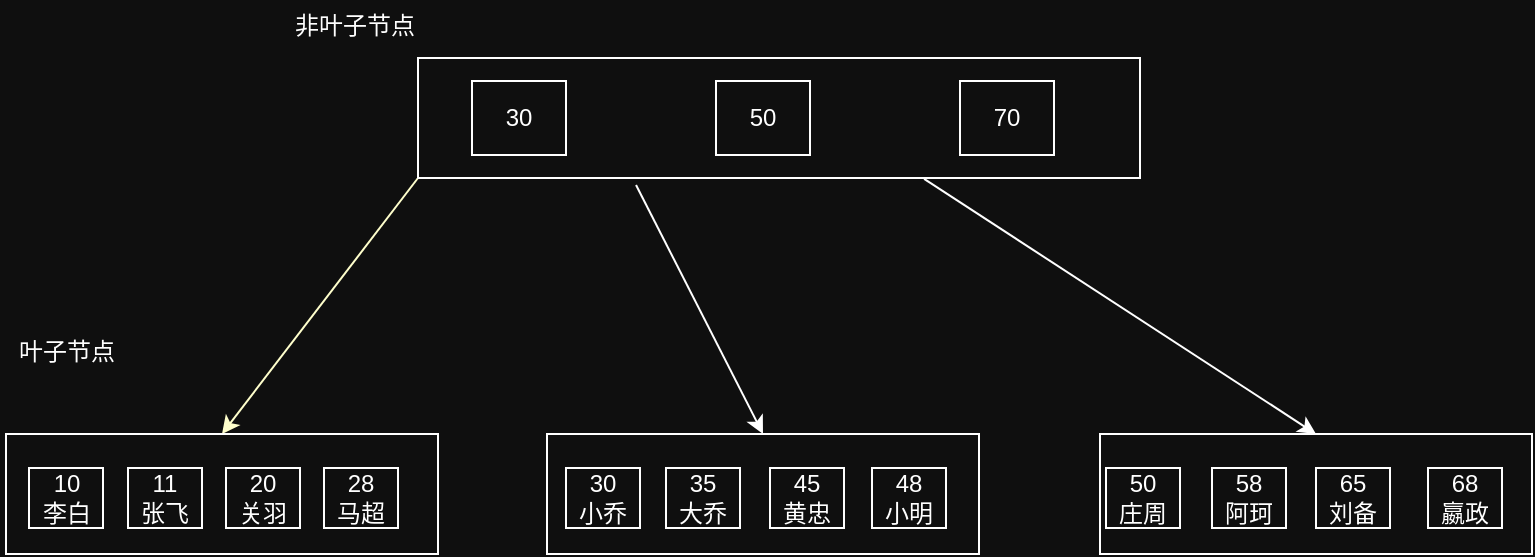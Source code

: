 <mxfile version="23.1.1" type="github">
  <diagram name="第 1 页" id="vVJrqXz9gkhbjth-ZRxl">
    <mxGraphModel dx="954" dy="639" grid="0" gridSize="10" guides="1" tooltips="1" connect="1" arrows="1" fold="1" page="1" pageScale="1" pageWidth="827" pageHeight="1169" background="#0F0F0F" math="0" shadow="0">
      <root>
        <mxCell id="0" />
        <mxCell id="1" parent="0" />
        <mxCell id="X_2a2CuoMz3cIkIntmHs-19" style="rounded=0;orthogonalLoop=1;jettySize=auto;html=1;exitX=0;exitY=1;exitDx=0;exitDy=0;entryX=0.5;entryY=0;entryDx=0;entryDy=0;strokeColor=#FFFFCC;" edge="1" parent="1" source="X_2a2CuoMz3cIkIntmHs-2" target="X_2a2CuoMz3cIkIntmHs-7">
          <mxGeometry relative="1" as="geometry" />
        </mxCell>
        <mxCell id="X_2a2CuoMz3cIkIntmHs-24" style="rounded=0;orthogonalLoop=1;jettySize=auto;html=1;exitX=0.302;exitY=1.058;exitDx=0;exitDy=0;strokeColor=#FFFFFF;exitPerimeter=0;entryX=0.5;entryY=0;entryDx=0;entryDy=0;" edge="1" parent="1" source="X_2a2CuoMz3cIkIntmHs-2" target="X_2a2CuoMz3cIkIntmHs-8">
          <mxGeometry relative="1" as="geometry" />
        </mxCell>
        <mxCell id="X_2a2CuoMz3cIkIntmHs-30" style="rounded=0;orthogonalLoop=1;jettySize=auto;html=1;exitX=0.701;exitY=1.008;exitDx=0;exitDy=0;entryX=0.5;entryY=0;entryDx=0;entryDy=0;strokeColor=#FFFFFF;exitPerimeter=0;" edge="1" parent="1" source="X_2a2CuoMz3cIkIntmHs-2" target="X_2a2CuoMz3cIkIntmHs-9">
          <mxGeometry relative="1" as="geometry" />
        </mxCell>
        <mxCell id="X_2a2CuoMz3cIkIntmHs-2" value="" style="rounded=0;whiteSpace=wrap;html=1;fillColor=#0F0F0F;strokeColor=#FFFFFF;" vertex="1" parent="1">
          <mxGeometry x="233" y="177" width="361" height="60" as="geometry" />
        </mxCell>
        <mxCell id="X_2a2CuoMz3cIkIntmHs-3" value="&lt;font color=&quot;#ffffff&quot;&gt;30&lt;/font&gt;" style="rounded=0;whiteSpace=wrap;html=1;fillColor=#0F0F0F;strokeColor=#FFFFFF;" vertex="1" parent="1">
          <mxGeometry x="260" y="188.5" width="47" height="37" as="geometry" />
        </mxCell>
        <mxCell id="X_2a2CuoMz3cIkIntmHs-5" value="&lt;font color=&quot;#ffffff&quot;&gt;50&lt;/font&gt;" style="rounded=0;whiteSpace=wrap;html=1;fillColor=#0F0F0F;strokeColor=#FFFFFF;" vertex="1" parent="1">
          <mxGeometry x="382" y="188.5" width="47" height="37" as="geometry" />
        </mxCell>
        <mxCell id="X_2a2CuoMz3cIkIntmHs-6" value="&lt;font color=&quot;#ffffff&quot;&gt;70&lt;/font&gt;" style="rounded=0;whiteSpace=wrap;html=1;fillColor=#0F0F0F;strokeColor=#FFFFFF;" vertex="1" parent="1">
          <mxGeometry x="504" y="188.5" width="47" height="37" as="geometry" />
        </mxCell>
        <mxCell id="X_2a2CuoMz3cIkIntmHs-7" value="" style="rounded=0;whiteSpace=wrap;html=1;fillColor=#0F0F0F;strokeColor=#FFFFFF;" vertex="1" parent="1">
          <mxGeometry x="27" y="365" width="216" height="60" as="geometry" />
        </mxCell>
        <mxCell id="X_2a2CuoMz3cIkIntmHs-8" value="" style="rounded=0;whiteSpace=wrap;html=1;fillColor=#0F0F0F;strokeColor=#FFFFFF;" vertex="1" parent="1">
          <mxGeometry x="297.5" y="365" width="216" height="60" as="geometry" />
        </mxCell>
        <mxCell id="X_2a2CuoMz3cIkIntmHs-9" value="" style="rounded=0;whiteSpace=wrap;html=1;fillColor=#0F0F0F;strokeColor=#FFFFFF;" vertex="1" parent="1">
          <mxGeometry x="574" y="365" width="216" height="60" as="geometry" />
        </mxCell>
        <mxCell id="X_2a2CuoMz3cIkIntmHs-10" value="&lt;font color=&quot;#ffffff&quot;&gt;10&lt;br&gt;李白&lt;br&gt;&lt;/font&gt;" style="rounded=0;whiteSpace=wrap;html=1;fillColor=#0F0F0F;strokeColor=#FFFFFF;" vertex="1" parent="1">
          <mxGeometry x="38.5" y="382" width="37" height="30" as="geometry" />
        </mxCell>
        <mxCell id="X_2a2CuoMz3cIkIntmHs-11" value="&lt;font color=&quot;#ffffff&quot;&gt;非叶子节点&lt;/font&gt;" style="text;html=1;align=center;verticalAlign=middle;resizable=0;points=[];autosize=1;strokeColor=none;fillColor=none;" vertex="1" parent="1">
          <mxGeometry x="162" y="148" width="78" height="26" as="geometry" />
        </mxCell>
        <mxCell id="X_2a2CuoMz3cIkIntmHs-12" value="&lt;font color=&quot;#ffffff&quot;&gt;叶子节点&lt;/font&gt;" style="text;html=1;align=center;verticalAlign=middle;resizable=0;points=[];autosize=1;strokeColor=none;fillColor=none;" vertex="1" parent="1">
          <mxGeometry x="24" y="311" width="66" height="26" as="geometry" />
        </mxCell>
        <mxCell id="X_2a2CuoMz3cIkIntmHs-16" value="&lt;font color=&quot;#ffffff&quot;&gt;11&lt;br&gt;张飞&lt;br&gt;&lt;/font&gt;" style="rounded=0;whiteSpace=wrap;html=1;fillColor=#0F0F0F;strokeColor=#FFFFFF;" vertex="1" parent="1">
          <mxGeometry x="88" y="382" width="37" height="30" as="geometry" />
        </mxCell>
        <mxCell id="X_2a2CuoMz3cIkIntmHs-17" value="&lt;font color=&quot;#ffffff&quot;&gt;20&lt;br&gt;关羽&lt;br&gt;&lt;/font&gt;" style="rounded=0;whiteSpace=wrap;html=1;fillColor=#0F0F0F;strokeColor=#FFFFFF;" vertex="1" parent="1">
          <mxGeometry x="137" y="382" width="37" height="30" as="geometry" />
        </mxCell>
        <mxCell id="X_2a2CuoMz3cIkIntmHs-18" value="&lt;font color=&quot;#ffffff&quot;&gt;28&lt;br&gt;马超&lt;br&gt;&lt;/font&gt;" style="rounded=0;whiteSpace=wrap;html=1;fillColor=#0F0F0F;strokeColor=#FFFFFF;" vertex="1" parent="1">
          <mxGeometry x="186" y="382" width="37" height="30" as="geometry" />
        </mxCell>
        <mxCell id="X_2a2CuoMz3cIkIntmHs-20" value="&lt;font color=&quot;#ffffff&quot;&gt;30&lt;br&gt;小乔&lt;br&gt;&lt;/font&gt;" style="rounded=0;whiteSpace=wrap;html=1;fillColor=#0F0F0F;strokeColor=#FFFFFF;" vertex="1" parent="1">
          <mxGeometry x="307" y="382" width="37" height="30" as="geometry" />
        </mxCell>
        <mxCell id="X_2a2CuoMz3cIkIntmHs-21" value="&lt;font color=&quot;#ffffff&quot;&gt;35&lt;br&gt;大乔&lt;br&gt;&lt;/font&gt;" style="rounded=0;whiteSpace=wrap;html=1;fillColor=#0F0F0F;strokeColor=#FFFFFF;" vertex="1" parent="1">
          <mxGeometry x="357" y="382" width="37" height="30" as="geometry" />
        </mxCell>
        <mxCell id="X_2a2CuoMz3cIkIntmHs-22" value="&lt;font color=&quot;#ffffff&quot;&gt;45&lt;br&gt;黄忠&lt;br&gt;&lt;/font&gt;" style="rounded=0;whiteSpace=wrap;html=1;fillColor=#0F0F0F;strokeColor=#FFFFFF;" vertex="1" parent="1">
          <mxGeometry x="409" y="382" width="37" height="30" as="geometry" />
        </mxCell>
        <mxCell id="X_2a2CuoMz3cIkIntmHs-23" value="&lt;font color=&quot;#ffffff&quot;&gt;48&lt;br&gt;小明&lt;br&gt;&lt;/font&gt;" style="rounded=0;whiteSpace=wrap;html=1;fillColor=#0F0F0F;strokeColor=#FFFFFF;" vertex="1" parent="1">
          <mxGeometry x="460" y="382" width="37" height="30" as="geometry" />
        </mxCell>
        <mxCell id="X_2a2CuoMz3cIkIntmHs-26" value="&lt;font color=&quot;#ffffff&quot;&gt;50&lt;br&gt;庄周&lt;br&gt;&lt;/font&gt;" style="rounded=0;whiteSpace=wrap;html=1;fillColor=#0F0F0F;strokeColor=#FFFFFF;" vertex="1" parent="1">
          <mxGeometry x="577" y="382" width="37" height="30" as="geometry" />
        </mxCell>
        <mxCell id="X_2a2CuoMz3cIkIntmHs-27" value="&lt;font color=&quot;#ffffff&quot;&gt;58&lt;br&gt;阿珂&lt;br&gt;&lt;/font&gt;" style="rounded=0;whiteSpace=wrap;html=1;fillColor=#0F0F0F;strokeColor=#FFFFFF;" vertex="1" parent="1">
          <mxGeometry x="630" y="382" width="37" height="30" as="geometry" />
        </mxCell>
        <mxCell id="X_2a2CuoMz3cIkIntmHs-28" value="&lt;font color=&quot;#ffffff&quot;&gt;65&lt;br&gt;刘备&lt;br&gt;&lt;/font&gt;" style="rounded=0;whiteSpace=wrap;html=1;fillColor=#0F0F0F;strokeColor=#FFFFFF;" vertex="1" parent="1">
          <mxGeometry x="682" y="382" width="37" height="30" as="geometry" />
        </mxCell>
        <mxCell id="X_2a2CuoMz3cIkIntmHs-29" value="&lt;font color=&quot;#ffffff&quot;&gt;68&lt;br&gt;嬴政&lt;br&gt;&lt;/font&gt;" style="rounded=0;whiteSpace=wrap;html=1;fillColor=#0F0F0F;strokeColor=#FFFFFF;" vertex="1" parent="1">
          <mxGeometry x="738" y="382" width="37" height="30" as="geometry" />
        </mxCell>
      </root>
    </mxGraphModel>
  </diagram>
</mxfile>
